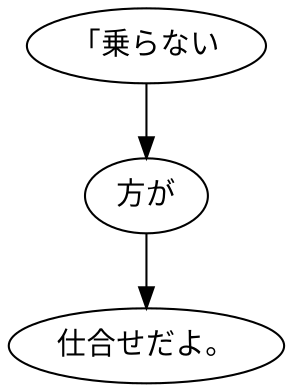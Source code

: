 digraph graph7936 {
	node0 [label="「乗らない"];
	node1 [label="方が"];
	node2 [label="仕合せだよ。"];
	node0 -> node1;
	node1 -> node2;
}

